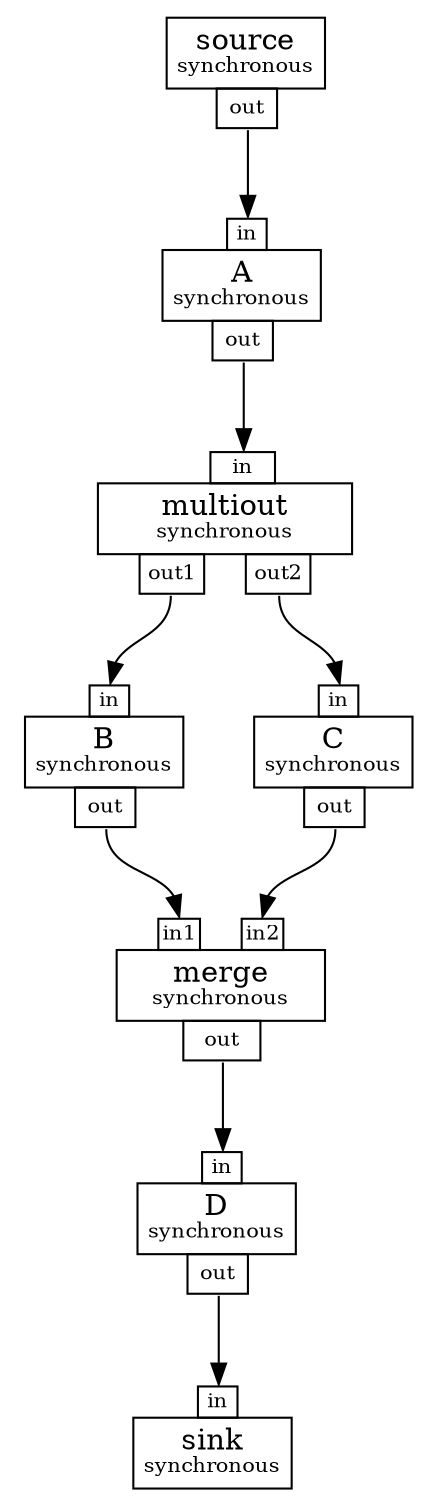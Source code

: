 digraph G{
	rankdir=TB
	filter0 [shape=plaintext label=<
<TABLE BORDER="0" CELLBORDER="0" CELLSPACING="0" CELLPADDING="0"><TR><TD COLSPAN="1" BORDER="1" CELLPADDING="4">source<BR/><FONT POINT-SIZE="10">synchronous</FONT></TD></TR><TR><TD COLSPAN="1" BORDER="0"><TABLE BORDER="0" CELLBORDER="0" CELLSPACING="0" CELLPADDING="0"><TR><TD WIDTH="20"></TD><TD BORDER="1" CELLPADDING="3" PORT="out1"><FONT POINT-SIZE="10">out</FONT></TD><TD WIDTH="20"></TD></TR></TABLE></TD></TR></TABLE>
>];
	filter2 [shape=plaintext label=<
<TABLE BORDER="0" CELLBORDER="0" CELLSPACING="0" CELLPADDING="0"><TR><TD WIDTH="20"></TD><TD BORDER="1" CELLPADDING="1" PORT="in3"><FONT POINT-SIZE="10">in</FONT></TD><TD WIDTH="20"></TD></TR><TR><TD COLSPAN="3" BORDER="1" CELLPADDING="4">A<BR/><FONT POINT-SIZE="10">synchronous</FONT></TD></TR><TR><TD COLSPAN="3" BORDER="0"><TABLE BORDER="0" CELLBORDER="0" CELLSPACING="0" CELLPADDING="0"><TR><TD WIDTH="20"></TD><TD BORDER="1" CELLPADDING="3" PORT="out4"><FONT POINT-SIZE="10">out</FONT></TD><TD WIDTH="20"></TD></TR></TABLE></TD></TR></TABLE>
>];
	filter5 [shape=plaintext label=<
<TABLE BORDER="0" CELLBORDER="0" CELLSPACING="0" CELLPADDING="0"><TR><TD WIDTH="20"></TD><TD BORDER="1" CELLPADDING="1" PORT="in6"><FONT POINT-SIZE="10">in</FONT></TD><TD WIDTH="20"></TD></TR><TR><TD COLSPAN="3" BORDER="1" CELLPADDING="4">multiout<BR/><FONT POINT-SIZE="10">synchronous</FONT></TD></TR><TR><TD COLSPAN="3" BORDER="0"><TABLE BORDER="0" CELLBORDER="0" CELLSPACING="0" CELLPADDING="0"><TR><TD WIDTH="20"></TD><TD BORDER="1" CELLPADDING="3" PORT="out7"><FONT POINT-SIZE="10">out1</FONT></TD><TD WIDTH="20"></TD><TD BORDER="1" CELLPADDING="3" PORT="out8"><FONT POINT-SIZE="10">out2</FONT></TD><TD WIDTH="20"></TD></TR></TABLE></TD></TR></TABLE>
>];
	filter9 [shape=plaintext label=<
<TABLE BORDER="0" CELLBORDER="0" CELLSPACING="0" CELLPADDING="0"><TR><TD WIDTH="20"></TD><TD BORDER="1" CELLPADDING="1" PORT="in10"><FONT POINT-SIZE="10">in</FONT></TD><TD WIDTH="20"></TD></TR><TR><TD COLSPAN="3" BORDER="1" CELLPADDING="4">B<BR/><FONT POINT-SIZE="10">synchronous</FONT></TD></TR><TR><TD COLSPAN="3" BORDER="0"><TABLE BORDER="0" CELLBORDER="0" CELLSPACING="0" CELLPADDING="0"><TR><TD WIDTH="20"></TD><TD BORDER="1" CELLPADDING="3" PORT="out11"><FONT POINT-SIZE="10">out</FONT></TD><TD WIDTH="20"></TD></TR></TABLE></TD></TR></TABLE>
>];
	filter12 [shape=plaintext label=<
<TABLE BORDER="0" CELLBORDER="0" CELLSPACING="0" CELLPADDING="0"><TR><TD WIDTH="20"></TD><TD BORDER="1" CELLPADDING="1" PORT="in13"><FONT POINT-SIZE="10">in</FONT></TD><TD WIDTH="20"></TD></TR><TR><TD COLSPAN="3" BORDER="1" CELLPADDING="4">C<BR/><FONT POINT-SIZE="10">synchronous</FONT></TD></TR><TR><TD COLSPAN="3" BORDER="0"><TABLE BORDER="0" CELLBORDER="0" CELLSPACING="0" CELLPADDING="0"><TR><TD WIDTH="20"></TD><TD BORDER="1" CELLPADDING="3" PORT="out14"><FONT POINT-SIZE="10">out</FONT></TD><TD WIDTH="20"></TD></TR></TABLE></TD></TR></TABLE>
>];
	filter15 [shape=plaintext label=<
<TABLE BORDER="0" CELLBORDER="0" CELLSPACING="0" CELLPADDING="0"><TR><TD WIDTH="20"></TD><TD BORDER="1" CELLPADDING="1" PORT="in16"><FONT POINT-SIZE="10">in1</FONT></TD><TD WIDTH="20"></TD><TD BORDER="1" CELLPADDING="1" PORT="in17"><FONT POINT-SIZE="10">in2</FONT></TD><TD WIDTH="20"></TD></TR><TR><TD COLSPAN="5" BORDER="1" CELLPADDING="4">merge<BR/><FONT POINT-SIZE="10">synchronous</FONT></TD></TR><TR><TD COLSPAN="5" BORDER="0"><TABLE BORDER="0" CELLBORDER="0" CELLSPACING="0" CELLPADDING="0"><TR><TD WIDTH="20"></TD><TD BORDER="1" CELLPADDING="3" PORT="out18"><FONT POINT-SIZE="10">out</FONT></TD><TD WIDTH="20"></TD></TR></TABLE></TD></TR></TABLE>
>];
	filter19 [shape=plaintext label=<
<TABLE BORDER="0" CELLBORDER="0" CELLSPACING="0" CELLPADDING="0"><TR><TD WIDTH="20"></TD><TD BORDER="1" CELLPADDING="1" PORT="in20"><FONT POINT-SIZE="10">in</FONT></TD><TD WIDTH="20"></TD></TR><TR><TD COLSPAN="3" BORDER="1" CELLPADDING="4">D<BR/><FONT POINT-SIZE="10">synchronous</FONT></TD></TR><TR><TD COLSPAN="3" BORDER="0"><TABLE BORDER="0" CELLBORDER="0" CELLSPACING="0" CELLPADDING="0"><TR><TD WIDTH="20"></TD><TD BORDER="1" CELLPADDING="3" PORT="out21"><FONT POINT-SIZE="10">out</FONT></TD><TD WIDTH="20"></TD></TR></TABLE></TD></TR></TABLE>
>];
	filter22 [shape=plaintext label=<
<TABLE BORDER="0" CELLBORDER="0" CELLSPACING="0" CELLPADDING="0"><TR><TD WIDTH="20"></TD><TD BORDER="1" CELLPADDING="1" PORT="in23"><FONT POINT-SIZE="10">in</FONT></TD><TD WIDTH="20"></TD></TR><TR><TD COLSPAN="3" BORDER="1" CELLPADDING="4">sink<BR/><FONT POINT-SIZE="10">synchronous</FONT></TD></TR></TABLE>
>];
	filter0:out1 -> filter2:in3 [arrowhead="normal", headlabel=<>, fontsize=10, labelangle=45, labeldistance=2.0, ];
	filter2:out4 -> filter5:in6 [arrowhead="normal", headlabel=<>, fontsize=10, labelangle=45, labeldistance=2.0, ];
	filter5:out7 -> filter9:in10 [arrowhead="normal", headlabel=<>, fontsize=10, labelangle=45, labeldistance=2.0, ];
	filter5:out8 -> filter12:in13 [arrowhead="normal", headlabel=<>, fontsize=10, labelangle=45, labeldistance=2.0, ];
	filter9:out11 -> filter15:in16 [arrowhead="normal", headlabel=<>, fontsize=10, labelangle=45, labeldistance=2.0, ];
	filter12:out14 -> filter15:in17 [arrowhead="normal", headlabel=<>, fontsize=10, labelangle=45, labeldistance=2.0, ];
	filter15:out18 -> filter19:in20 [arrowhead="normal", headlabel=<>, fontsize=10, labelangle=45, labeldistance=2.0, ];
	filter19:out21 -> filter22:in23 [arrowhead="normal", headlabel=<>, fontsize=10, labelangle=45, labeldistance=2.0, ];
	{rank=source; filter0}
	{rank=sink; filter22}
}
